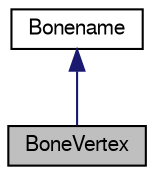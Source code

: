 digraph "BoneVertex"
{
 // LATEX_PDF_SIZE
  bgcolor="transparent";
  edge [fontname="FreeSans",fontsize="10",labelfontname="FreeSans",labelfontsize="10"];
  node [fontname="FreeSans",fontsize="10",shape=record];
  Node1 [label="BoneVertex",height=0.2,width=0.4,color="black", fillcolor="grey75", style="filled", fontcolor="black",tooltip="BoneVertex class."];
  Node2 -> Node1 [dir="back",color="midnightblue",fontsize="10",style="solid",fontname="FreeSans"];
  Node2 [label="Bonename",height=0.2,width=0.4,color="black",URL="$a02488.html",tooltip="BoneName class."];
}
